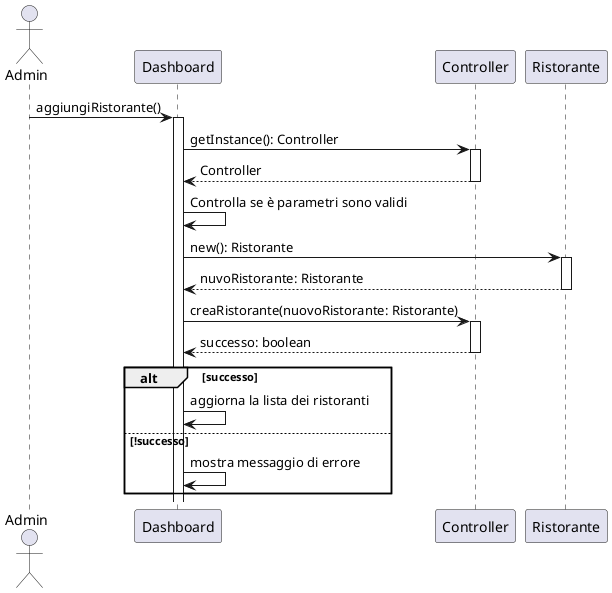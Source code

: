 @startuml sequence

actor Admin

participant "Dashboard" as D
participant "Controller" as C
participant "Ristorante" as R

Admin -> D : aggiungiRistorante()
activate D
D -> C : getInstance(): Controller
activate C
C --> D : Controller
deactivate C
D -> D : Controlla se è parametri sono validi
D -> R : new(): Ristorante
activate R
R --> D : nuvoRistorante: Ristorante
deactivate R
D -> C : creaRistorante(nuovoRistorante: Ristorante)
activate C
C --> D : successo: boolean
deactivate C

alt successo
    D -> D : aggiorna la lista dei ristoranti
else !successo
    D -> D : mostra messaggio di errore
end
@enduml
